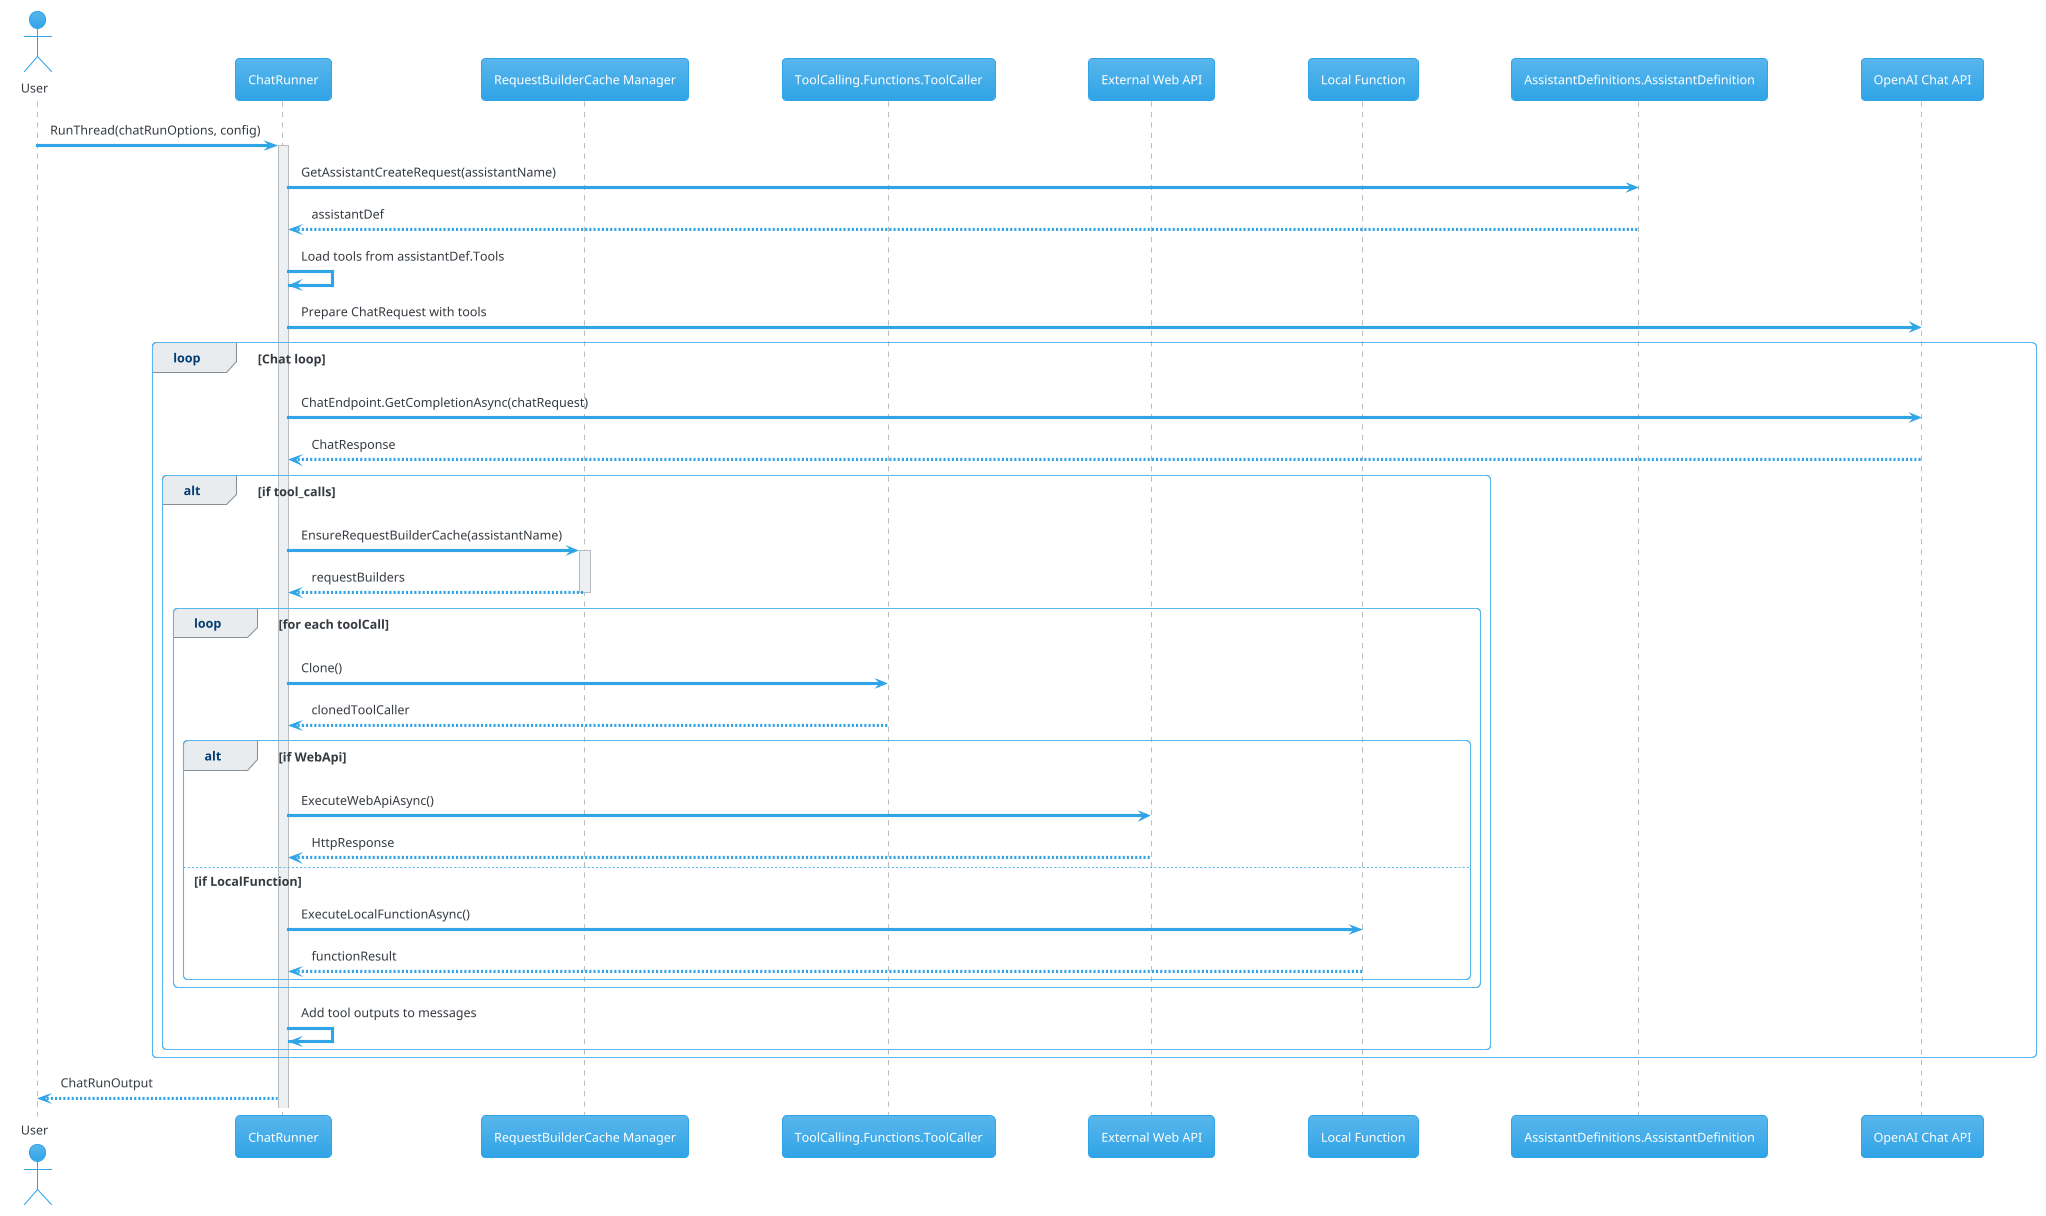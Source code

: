 @startuml
!theme cerulean
actor User
participant ChatRunner
participant "RequestBuilderCache Manager" as CacheManager
participant "ToolCalling.Functions.ToolCaller" as ToolCaller
participant "External Web API" as WebAPI
participant "Local Function" as LocalFunc
participant "AssistantDefinitions.AssistantDefinition" as AssistantDefinition
participant "OpenAI Chat API" as OpenAI

User -> ChatRunner: RunThread(chatRunOptions, config)
activate ChatRunner
ChatRunner -> AssistantDefinition: GetAssistantCreateRequest(assistantName)
AssistantDefinition --> ChatRunner: assistantDef
ChatRunner -> ChatRunner: Load tools from assistantDef.Tools
ChatRunner -> OpenAI: Prepare ChatRequest with tools
loop Chat loop
    ChatRunner -> OpenAI: ChatEndpoint.GetCompletionAsync(chatRequest)
    OpenAI --> ChatRunner: ChatResponse
    alt if tool_calls
        ChatRunner -> CacheManager: EnsureRequestBuilderCache(assistantName)
        activate CacheManager
        CacheManager --> ChatRunner: requestBuilders
        deactivate CacheManager

        loop for each toolCall
            ChatRunner -> ToolCaller: Clone()
            ToolCaller --> ChatRunner: clonedToolCaller
            alt if WebApi
                ChatRunner -> WebAPI: ExecuteWebApiAsync()
                WebAPI --> ChatRunner: HttpResponse
            else if LocalFunction
                ChatRunner -> LocalFunc: ExecuteLocalFunctionAsync()
                LocalFunc --> ChatRunner: functionResult
            end
        end
        ChatRunner -> ChatRunner: Add tool outputs to messages
    end
end
ChatRunner --> User: ChatRunOutput
@enduml
